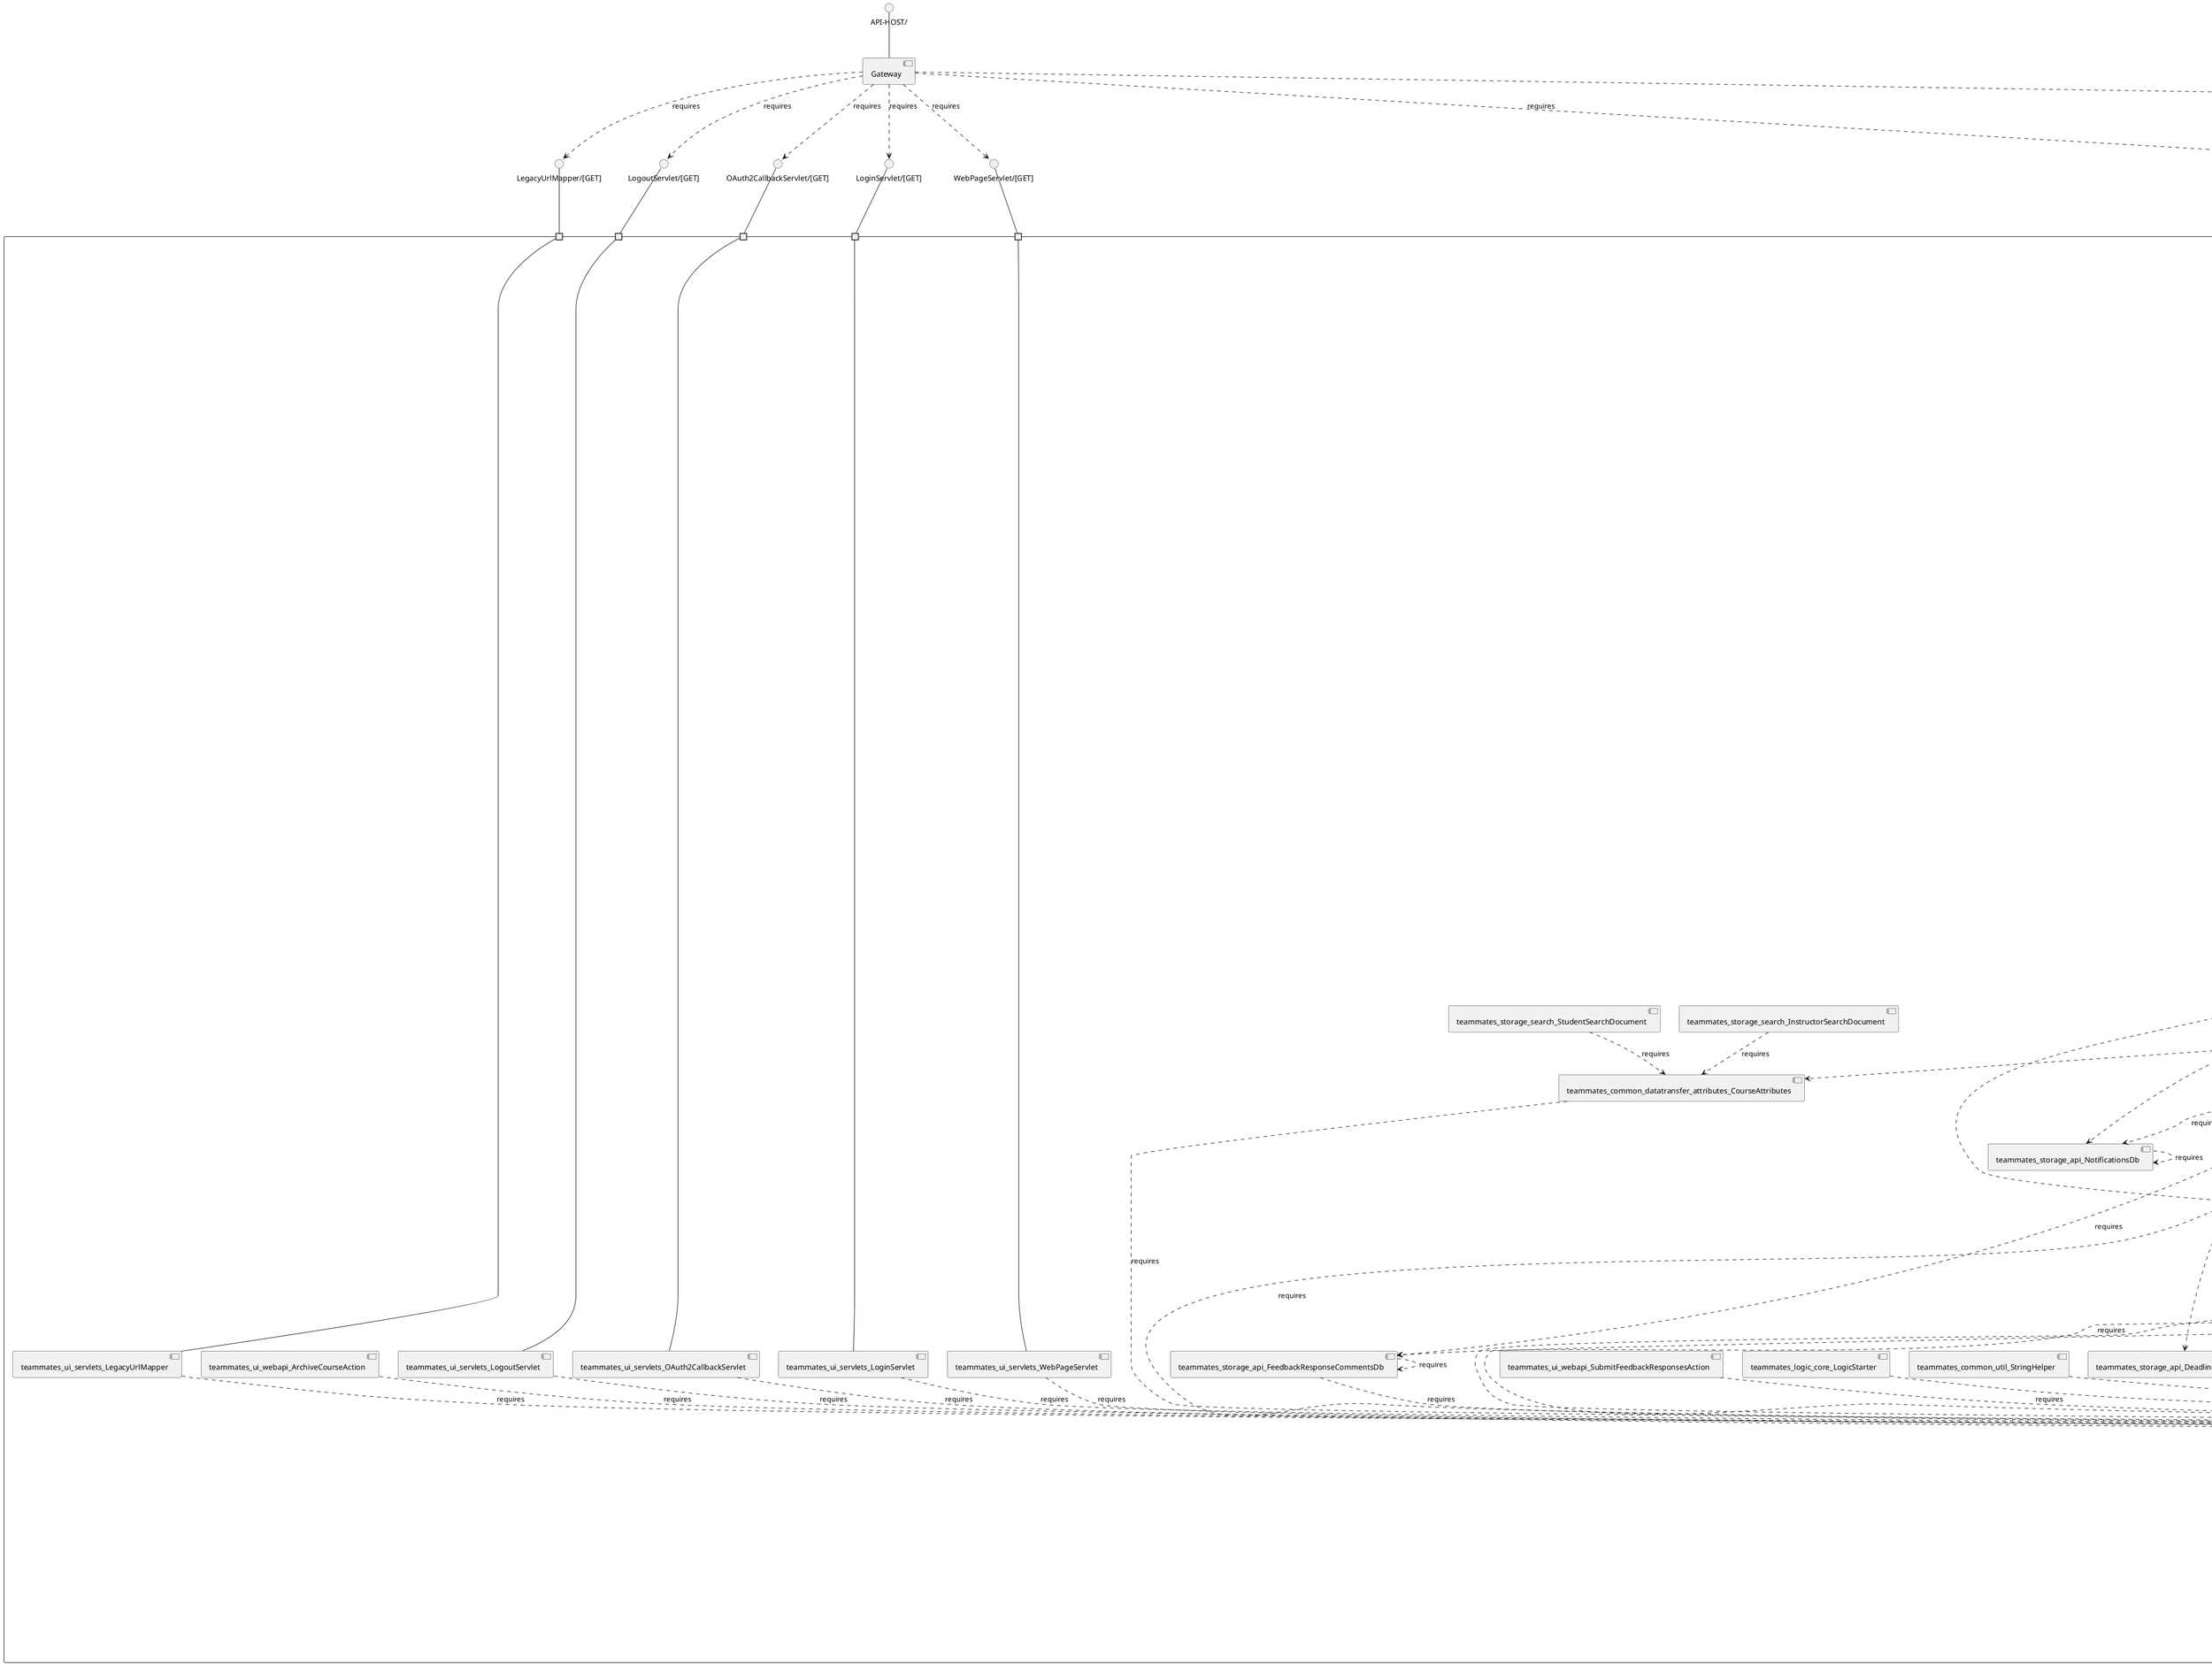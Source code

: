 @startuml
skinparam fixCircleLabelOverlapping true
skinparam componentStyle uml2
component "teammates\n\n\n\n\n\n" {
[teammates_ui_output_CourseData]
[teammates_ui_webapi_SendErrorReportAction]
[teammates_ui_webapi_FeedbackSessionRemindParticularUsersEmailWorkerAction]
[teammates_storage_sqlentity_questions_FeedbackNumericalScaleQuestion]
[teammates_storage_sqlapi_UsersDb]
[teammates_logic_core_FeedbackQuestionsLogic]
[teammates_ui_webapi_FeedbackSessionOpeningRemindersAction]
[teammates_ui_output_FeedbackResponseData]
[teammates_ui_webapi_CalculateUsageStatisticsAction]
[teammates_storage_sqlentity_responses_FeedbackRubricResponse]
[teammates_common_datatransfer_TeamEvalResult]
[teammates_ui_webapi_CreateFeedbackSessionAction]
[teammates_storage_api_AccountsDb]
[teammates_storage_sqlentity_Team]
[teammates_ui_webapi_FeedbackSessionRemindEmailWorkerAction]
[teammates_sqllogic_core_DataBundleLogic]
[teammates_ui_output_FeedbackSessionLogData]
[teammates_ui_servlets_OriginCheckFilter]
[teammates_client_scripts_DataMigrationForTeamNameInResponseGiver]
[teammates_ui_webapi_UpdateFeedbackSessionAction]
[teammates_ui_servlets_WebPageServlet]
[teammates_common_datatransfer_attributes_FeedbackQuestionAttributes]
[teammates_sqllogic_api_SqlEmailGenerator]
[teammates_it_storage_sqlapi_UsageStatisticsDbIT]
[teammates_common_datatransfer_InstructorPermissionSet]
[teammates_common_datatransfer_questions_FeedbackRankRecipientsResponseDetails]
[teammates_it_storage_sqlsearch_StudentSearchIT]
[teammates_it_storage_sqlapi_AccountsDbIT]
[teammates_storage_sqlapi_UsageStatisticsDb]
[teammates_it_storage_sqlapi_FeedbackSessionsDbIT]
[teammates_storage_sqlentity_FeedbackSession]
[teammates_storage_sqlapi_AccountsDb]
[teammates_ui_servlets_WebApiServlet]
[teammates_ui_output_FeedbackResponseCommentData]
[teammates_common_datatransfer_questions_FeedbackConstantSumResponseDetails]
[teammates_it_storage_sqlapi_FeedbackSessionLogsDbIT]
[teammates_logic_core_FeedbackResponsesLogic]
[teammates_it_storage_sqlapi_FeedbackQuestionsDbIT]
[teammates_storage_sqlsearch_InstructorSearchManager]
[teammates_storage_sqlentity_Instructor]
[teammates_common_datatransfer_attributes_FeedbackResponseAttributes]
[teammates_ui_output_InstructorPrivilegeData]
[teammates_common_datatransfer_questions_FeedbackRubricQuestionDetails]
[teammates_common_datatransfer_questions_FeedbackTextResponseDetails]
[teammates_sqllogic_core_AccountsLogic]
[teammates_logic_core_AccountsLogic]
[teammates_ui_output_FeedbackQuestionData]
[teammates_ui_request_InstructorPrivilegeUpdateRequest]
[teammates_it_sqllogic_core_DeadlineExtensionsLogicIT]
[teammates_storage_sqlentity_FeedbackSessionLog]
[teammates_storage_api_FeedbackResponseCommentsDb]
[teammates_storage_sqlapi_FeedbackSessionsDb]
[teammates_it_sqllogic_core_UsersLogicIT]
[teammates_ui_webapi_JoinCourseAction]
[teammates_common_datatransfer_SqlDataBundle]
[teammates_ui_webapi_FeedbackSessionClosingRemindersAction]
[teammates_common_util_Config]
[teammates_storage_sqlsearch_SearchManagerFactory]
[teammates_storage_search_SearchManagerFactory]
[teammates_common_datatransfer_questions_FeedbackNumericalScaleResponseDetails]
[teammates_storage_api_UsageStatisticsDb]
[teammates_logic_api_EmailGenerator]
[teammates_client_scripts_testdataconversion_ConvertDatastoreJsonToSqlJson]
[teammates_storage_api_InstructorsDb]
[teammates_logic_api_Logic]
[teammates_storage_sqlsearch_StudentSearchManager]
[teammates_logic_api_AuthProxy]
[teammates_storage_sqlentity_responses_FeedbackRankOptionsResponse]
[teammates_main_Application]
[teammates_ui_webapi_FeedbackSessionOpeningSoonRemindersAction]
[teammates_common_datatransfer_questions_FeedbackRankOptionsResponseDetails]
[teammates_storage_sqlentity_Student]
[teammates_storage_sqlapi_FeedbackResponseCommentsDb]
[teammates_storage_search_StudentSearchDocument]
[teammates_ui_webapi_FeedbackSessionUnpublishedEmailWorkerAction]
[teammates_storage_api_FeedbackResponsesDb]
[teammates_logic_core_NotificationsLogic]
[teammates_storage_sqlentity_FeedbackResponseComment]
[teammates_logic_core_StudentsLogic]
[teammates_it_sqllogic_core_DataBundleLogicIT]
[teammates_sqllogic_core_FeedbackQuestionsLogic]
[teammates_ui_webapi_UpdateInstructorPrivilegeAction]
[teammates_ui_webapi_FeedbackSessionResendPublishedEmailWorkerAction]
[teammates_common_datatransfer_questions_FeedbackRubricResponseDetails]
[teammates_common_datatransfer_questions_FeedbackNumericalScaleQuestionDetails]
[teammates_storage_sqlentity_DeadlineExtension]
[teammates_ui_servlets_RequestTraceFilter]
[teammates_client_scripts_testdataconversion_UuidGenerator]
[teammates_logic_external_GoogleRecaptchaService]
[teammates_logic_external_MailjetService]
[teammates_common_datatransfer_questions_FeedbackTextQuestionDetails]
[teammates_storage_sqlentity_ReadNotification]
[teammates_storage_sqlapi_FeedbackResponsesDb]
[teammates_logic_external_MailgunService]
[teammates_storage_sqlsearch_AccountRequestSearchManager]
[teammates_ui_webapi_CreateNotificationAction]
[teammates_ui_webapi_UnpublishFeedbackSessionAction]
[teammates_storage_api_CoursesDb]
[teammates_sqllogic_core_AccountRequestsLogic]
[teammates_ui_webapi_DatastoreBackupAction]
[teammates_ui_webapi_CreateAccountAction]
[teammates_storage_sqlentity_responses_FeedbackContributionResponse]
[teammates_storage_search_StudentSearchManager]
[teammates_logic_core_FeedbackResponseCommentsLogic]
[teammates_storage_sqlentity_questions_FeedbackContributionQuestion]
[teammates_common_datatransfer_questions_FeedbackContributionResponseDetails]
[teammates_it_sqllogic_core_FeedbackSessionLogsLogicIT]
[teammates_common_datatransfer_attributes_CourseAttributes]
[teammates_ui_output_FeedbackSessionData]
[teammates_it_sqllogic_core_NotificationsLogicIT]
[teammates_it_test_BaseTestCaseWithSqlDatabaseAccess]
[teammates_it_ui_webapi_StudentSearchIndexingWorkerActionIT]
[teammates_storage_sqlentity_Section]
[teammates_sqllogic_core_FeedbackSessionsLogic]
[teammates_logic_core_AccountRequestsLogic]
[teammates_ui_servlets_LegacyUrlMapper]
[teammates_storage_sqlentity_responses_FeedbackTextResponse]
[teammates_it_sqllogic_core_FeedbackQuestionsLogicIT]
[teammates_storage_sqlapi_NotificationsDb]
[teammates_storage_search_InstructorSearchDocument]
[teammates_storage_api_AccountRequestsDb]
[teammates_storage_sqlentity_responses_FeedbackConstantSumResponse]
[teammates_storage_sqlentity_responses_FeedbackNumericalScaleResponse]
[teammates_logic_core_DeadlineExtensionsLogic]
[teammates_storage_search_InstructorSearchManager]
[teammates_sqllogic_core_CoursesLogic]
[teammates_storage_sqlapi_DeadlineExtensionsDb]
[teammates_it_sqllogic_api_EmailGeneratorTestIT]
[teammates_client_scripts_DataMigrationForFeedbackSessionMismatchedTimezone]
[teammates_it_ui_webapi_SearchInstructorsActionIT]
[teammates_common_datatransfer_questions_FeedbackContributionQuestionDetails]
[teammates_logic_core_UsageStatisticsLogic]
[teammates_it_storage_sqlapi_FeedbackResponseCommentsDbIT]
[teammates_storage_sqlsearch_InstructorSearchDocument]
[teammates_storage_sqlapi_FeedbackQuestionsDb]
[teammates_storage_api_FeedbackSessionsDb]
[teammates_storage_sqlapi_AccountRequestsDb]
[teammates_storage_sqlentity_responses_FeedbackMcqResponse]
[teammates_sqllogic_core_LogicStarter]
[teammates_logic_api_EmailSender]
[teammates_ui_webapi_FeedbackSessionPublishedEmailWorkerAction]
[teammates_common_datatransfer_questions_FeedbackMsqResponseDetails]
[teammates_sqllogic_core_UsageStatisticsLogic]
[teammates_storage_sqlentity_questions_FeedbackConstantSumQuestion]
[teammates_storage_sqlapi_CoursesDb]
[teammates_common_datatransfer_questions_FeedbackConstantSumQuestionDetails]
[teammates_common_datatransfer_questions_FeedbackMcqResponseDetails]
[teammates_ui_servlets_LoginServlet]
[teammates_logic_external_SendgridService]
[teammates_storage_sqlentity_questions_FeedbackTextQuestion]
[teammates_common_datatransfer_DataBundle]
[teammates_storage_api_FeedbackQuestionsDb]
[teammates_it_sqllogic_core_AccountsLogicIT]
[teammates_client_scripts_PopulateCourseSearchDocuments]
[teammates_it_storage_sqlsearch_AccountRequestSearchIT]
[teammates_it_storage_sqlapi_NotificationDbIT]
[teammates_it_ui_webapi_SearchStudentsActionIT]
[teammates_storage_sqlapi_EntitiesDb]
[teammates_ui_webapi_FeedbackSessionClosedRemindersAction]
[teammates_logic_external_EmptyAuthService]
[teammates_storage_sqlentity_Account]
[teammates_storage_sqlsearch_StudentSearchDocument]
[teammates_common_util_Logger]
[teammates_it_storage_sqlapi_FeedbackResponsesDbIT]
[teammates_it_storage_sqlsearch_InstructorSearchIT]
[teammates_sqllogic_core_UsersLogic]
[teammates_it_sqllogic_core_AccountRequestsLogicIT]
[teammates_storage_sqlentity_questions_FeedbackMcqQuestion]
[teammates_storage_sqlentity_Notification]
[teammates_it_sqllogic_core_FeedbackResponsesLogicIT]
[teammates_logic_external_EmptyEmailService]
[teammates_ui_webapi_PublishFeedbackSessionAction]
[teammates_storage_sqlentity_Course]
[teammates_storage_search_AccountRequestSearchManager]
[teammates_sqllogic_core_FeedbackSessionLogsLogic]
[teammates_client_scripts_testdataconversion_DataStoreToSqlConverter]
[teammates_logic_core_FeedbackSessionsLogic]
[teammates_logic_core_InstructorsLogic]
[teammates_storage_sqlentity_questions_FeedbackMsqQuestion]
[teammates_logic_api_TaskQueuer]
[teammates_ui_webapi_CreateFeedbackSessionLogAction]
[teammates_sqllogic_core_FeedbackResponsesLogic]
[teammates_logic_external_GoogleCloudTasksService]
[teammates_it_sqllogic_core_FeedbackSessionsLogicIT]
[teammates_logic_core_DataBundleLogic]
[teammates_storage_api_DeadlineExtensionsDb]
[teammates_logic_external_EmptyRecaptchaService]
[teammates_ui_webapi_ArchiveCourseAction]
[teammates_it_storage_sqlapi_UsersDbIT]
[teammates_common_util_StringHelper]
[teammates_storage_api_StudentsDb]
[teammates_storage_sqlentity_responses_FeedbackRankRecipientsResponse]
[teammates_storage_sqlentity_questions_FeedbackRubricQuestion]
[teammates_common_datatransfer_attributes_InstructorAttributes]
[teammates_logic_api_RecaptchaVerifier]
[teammates_ui_webapi_SubmitFeedbackResponsesAction]
[teammates_logic_external_LocalTaskQueueService]
[teammates_it_ui_webapi_UpdateFeedbackSessionLogsActionIT]
[teammates_it_storage_sqlapi_CoursesDbIT]
[teammates_sqllogic_core_DeadlineExtensionsLogic]
[teammates_sqllogic_api_Logic]
[teammates_storage_sqlapi_FeedbackSessionLogsDb]
[teammates_ui_servlets_LogoutServlet]
[teammates_common_datatransfer_InstructorPrivileges]
[teammates_logic_external_FirebaseAuthService]
[teammates_ui_webapi_ResetAccountRequestAction]
[teammates_storage_api_NotificationsDb]
[teammates_ui_servlets_OAuth2CallbackServlet]
[teammates_logic_api_UserProvision]
[teammates_storage_sqlentity_responses_FeedbackMsqResponse]
[teammates_common_datatransfer_questions_FeedbackMcqQuestionDetails]
[teammates_client_scripts_GenerateUsageStatisticsObjects]
[teammates_sqllogic_core_NotificationsLogic]
[teammates_sqllogic_core_FeedbackResponseCommentsLogic]
[teammates_logic_core_CoursesLogic]
[teammates_logic_core_LogicStarter]
[teammates_common_datatransfer_questions_FeedbackMsqQuestionDetails]
[teammates_it_storage_sqlapi_AccountRequestsDbIT]
portin " " as teammates_requires_LegacyUrlMapper_GET_
portin " " as teammates_requires_LogoutServlet_GET_
portin " " as teammates_requires_OAuth2CallbackServlet_GET_
portin " " as teammates_requires_LoginServlet_GET_
portin " " as teammates_requires_WebPageServlet_GET_
portin " " as teammates_requires_WebApiServlet_DELETE_GET_POST_PUT_
[teammates_logic_core_FeedbackResponsesLogic]..>[teammates_logic_core_FeedbackResponsesLogic] : requires
[teammates_sqllogic_core_AccountRequestsLogic]..>[teammates_sqllogic_core_AccountRequestsLogic] : requires
[teammates_it_sqllogic_core_UsersLogicIT]..>[teammates_storage_sqlentity_Account] : requires
[teammates_storage_sqlentity_responses_FeedbackRubricResponse]..>[teammates_common_datatransfer_questions_FeedbackRubricResponseDetails] : requires
[teammates_logic_core_UsageStatisticsLogic]..>[teammates_logic_core_UsageStatisticsLogic] : requires
[teammates_it_sqllogic_core_DeadlineExtensionsLogicIT]..>[teammates_common_datatransfer_SqlDataBundle] : requires
[teammates_logic_core_NotificationsLogic]..>[teammates_logic_core_NotificationsLogic] : requires
[teammates_logic_core_FeedbackQuestionsLogic]..>[teammates_logic_core_InstructorsLogic] : requires
[teammates_it_storage_sqlapi_UsersDbIT]..>[teammates_storage_sqlentity_Student] : requires
[teammates_storage_api_FeedbackResponseCommentsDb]..>[teammates_storage_api_FeedbackResponseCommentsDb] : requires
[teammates_storage_search_InstructorSearchManager]..>[teammates_storage_api_InstructorsDb] : requires
[teammates_logic_core_StudentsLogic]..>[teammates_logic_core_FeedbackResponsesLogic] : requires
[teammates_sqllogic_api_SqlEmailGenerator]..>[teammates_sqllogic_core_UsersLogic] : requires
[teammates_logic_api_RecaptchaVerifier]..>[teammates_logic_api_RecaptchaVerifier] : requires
[teammates_common_datatransfer_attributes_InstructorAttributes]..>[teammates_common_datatransfer_InstructorPrivileges] : requires
[teammates_logic_api_Logic]..>[teammates_logic_core_FeedbackQuestionsLogic] : requires
[teammates_ui_webapi_FeedbackSessionPublishedEmailWorkerAction]..>[teammates_common_util_Logger] : requires
[teammates_ui_output_FeedbackQuestionData]..>[teammates_common_datatransfer_questions_FeedbackMcqQuestionDetails] : requires
[teammates_logic_core_FeedbackQuestionsLogic]..>[teammates_storage_api_FeedbackQuestionsDb] : requires
[teammates_logic_core_FeedbackQuestionsLogic]..>[teammates_logic_core_CoursesLogic] : requires
[teammates_sqllogic_core_LogicStarter]..>[teammates_common_util_Logger] : requires
[teammates_it_storage_sqlapi_FeedbackSessionLogsDbIT]..>[teammates_common_datatransfer_SqlDataBundle] : requires
[teammates_ui_output_FeedbackQuestionData]..>[teammates_common_datatransfer_questions_FeedbackTextQuestionDetails] : requires
[teammates_logic_api_EmailGenerator]..>[teammates_logic_core_InstructorsLogic] : requires
[teammates_logic_api_AuthProxy]..>[teammates_logic_external_EmptyAuthService] : requires
[teammates_storage_api_InstructorsDb]..>[teammates_storage_api_InstructorsDb] : requires
[teammates_sqllogic_core_FeedbackQuestionsLogic]..>[teammates_sqllogic_core_CoursesLogic] : requires
[teammates_logic_core_CoursesLogic]..>[teammates_logic_core_FeedbackResponseCommentsLogic] : requires
[teammates_it_storage_sqlapi_FeedbackSessionsDbIT]..>[teammates_storage_sqlapi_FeedbackSessionsDb] : requires
[teammates_it_sqllogic_core_DeadlineExtensionsLogicIT]..>[teammates_sqllogic_core_DeadlineExtensionsLogic] : requires
[teammates_logic_core_DataBundleLogic]..>[teammates_storage_api_DeadlineExtensionsDb] : requires
[teammates_storage_sqlentity_ReadNotification]..>[teammates_storage_sqlentity_Account] : requires
[teammates_sqllogic_core_AccountsLogic]..>[teammates_sqllogic_core_UsersLogic] : requires
[teammates_it_sqllogic_core_NotificationsLogicIT]..>[teammates_sqllogic_core_NotificationsLogic] : requires
[teammates_sqllogic_api_Logic]..>[teammates_sqllogic_core_DataBundleLogic] : requires
[teammates_ui_output_FeedbackResponseData]..>[teammates_common_datatransfer_questions_FeedbackRubricResponseDetails] : requires
[teammates_it_storage_sqlapi_UsersDbIT]..>[teammates_storage_sqlapi_UsersDb] : requires
[teammates_storage_sqlsearch_SearchManagerFactory]..>[teammates_storage_sqlsearch_AccountRequestSearchManager] : requires
[teammates_storage_sqlentity_FeedbackResponseComment]..>[teammates_storage_sqlentity_responses_FeedbackRubricResponse] : requires
[teammates_logic_core_FeedbackResponseCommentsLogic]..>[teammates_storage_api_FeedbackResponseCommentsDb] : requires
[teammates_logic_api_TaskQueuer]..>[teammates_common_util_Logger] : requires
[teammates_ui_webapi_FeedbackSessionUnpublishedEmailWorkerAction]..>[teammates_common_util_Logger] : requires
[teammates_it_storage_sqlapi_FeedbackSessionsDbIT]..>[teammates_storage_sqlapi_CoursesDb] : requires
[teammates_logic_core_InstructorsLogic]..>[teammates_logic_core_FeedbackQuestionsLogic] : requires
[teammates_logic_core_DataBundleLogic]..>[teammates_storage_api_FeedbackQuestionsDb] : requires
[teammates_storage_search_SearchManagerFactory]..>[teammates_storage_search_StudentSearchManager] : requires
[teammates_logic_core_FeedbackResponsesLogic]..>[teammates_logic_core_InstructorsLogic] : requires
[teammates_logic_core_FeedbackSessionsLogic]..>[teammates_common_util_Logger] : requires
[teammates_storage_sqlapi_FeedbackResponseCommentsDb]..>[teammates_storage_sqlapi_FeedbackResponseCommentsDb] : requires
[teammates_logic_core_FeedbackQuestionsLogic]..>[teammates_logic_core_FeedbackQuestionsLogic] : requires
[teammates_logic_api_AuthProxy]..>[teammates_logic_external_FirebaseAuthService] : requires
[teammates_sqllogic_core_DeadlineExtensionsLogic]..>[teammates_sqllogic_core_DeadlineExtensionsLogic] : requires
[teammates_storage_sqlentity_Section]..>[teammates_storage_sqlentity_Course] : requires
[teammates_storage_search_SearchManagerFactory]..>[teammates_storage_search_AccountRequestSearchManager] : requires
[teammates_sqllogic_core_UsersLogic]..>[teammates_sqllogic_core_FeedbackResponseCommentsLogic] : requires
[teammates_common_datatransfer_questions_FeedbackContributionQuestionDetails]..>[teammates_common_util_Logger] : requires
[teammates_ui_output_FeedbackResponseData]..>[teammates_ui_output_FeedbackResponseCommentData] : requires
[teammates_logic_core_StudentsLogic]..>[teammates_logic_core_StudentsLogic] : requires
[teammates_logic_core_UsageStatisticsLogic]..>[teammates_logic_core_AccountRequestsLogic] : requires
[teammates_sqllogic_core_DataBundleLogic]..>[teammates_sqllogic_core_UsersLogic] : requires
[teammates_logic_core_UsageStatisticsLogic]..>[teammates_logic_core_StudentsLogic] : requires
[teammates_storage_sqlentity_responses_FeedbackNumericalScaleResponse]..>[teammates_common_datatransfer_questions_FeedbackNumericalScaleResponseDetails] : requires
[teammates_main_Application]..>[teammates_common_util_Logger] : requires
[teammates_logic_core_InstructorsLogic]..>[teammates_storage_api_InstructorsDb] : requires
[teammates_logic_api_Logic]..>[teammates_logic_core_FeedbackResponsesLogic] : requires
[teammates_logic_core_InstructorsLogic]..>[teammates_logic_core_FeedbackResponsesLogic] : requires
[teammates_logic_api_Logic]..>[teammates_logic_core_AccountsLogic] : requires
[teammates_logic_api_Logic]..>[teammates_logic_core_UsageStatisticsLogic] : requires
[teammates_logic_core_AccountRequestsLogic]..>[teammates_logic_core_AccountRequestsLogic] : requires
[teammates_sqllogic_core_FeedbackResponsesLogic]..>[teammates_sqllogic_core_UsersLogic] : requires
[teammates_logic_api_TaskQueuer]..>[teammates_logic_external_GoogleCloudTasksService] : requires
[teammates_sqllogic_core_DataBundleLogic]..>[teammates_sqllogic_core_FeedbackSessionsLogic] : requires
[teammates_logic_core_FeedbackQuestionsLogic]..>[teammates_logic_core_FeedbackResponsesLogic] : requires
[teammates_logic_core_FeedbackResponsesLogic]..>[teammates_logic_core_FeedbackQuestionsLogic] : requires
[teammates_ui_output_FeedbackResponseData]..>[teammates_common_datatransfer_questions_FeedbackRankOptionsResponseDetails] : requires
[teammates_ui_servlets_WebApiServlet]..>[teammates_common_util_Logger] : requires
[teammates_common_util_Config]..>[teammates_common_util_Logger] : requires
[teammates_logic_core_FeedbackSessionsLogic]..>[teammates_logic_core_InstructorsLogic] : requires
[teammates_it_storage_sqlapi_FeedbackResponseCommentsDbIT]..>[teammates_storage_sqlapi_FeedbackResponseCommentsDb] : requires
[teammates_logic_api_UserProvision]..>[teammates_logic_core_StudentsLogic] : requires
[teammates_logic_core_FeedbackResponseCommentsLogic]..>[teammates_logic_core_InstructorsLogic] : requires
[teammates_storage_sqlentity_FeedbackResponseComment]..>[teammates_storage_sqlentity_responses_FeedbackMcqResponse] : requires
[teammates_ui_webapi_ResetAccountRequestAction]..>[teammates_common_util_Logger] : requires
[teammates_it_storage_sqlsearch_AccountRequestSearchIT]..>[teammates_storage_sqlapi_AccountRequestsDb] : requires
[teammates_ui_output_InstructorPrivilegeData]..>[teammates_common_datatransfer_InstructorPrivileges] : requires
[teammates_storage_sqlentity_ReadNotification]..>[teammates_storage_sqlentity_Notification] : requires
[teammates_client_scripts_DataMigrationForTeamNameInResponseGiver]..>[teammates_logic_core_FeedbackResponsesLogic] : requires
[teammates_logic_api_Logic]..>[teammates_logic_core_InstructorsLogic] : requires
[teammates_ui_webapi_CreateFeedbackSessionLogAction]..>[teammates_common_util_Logger] : requires
[teammates_logic_core_DataBundleLogic]..>[teammates_storage_api_AccountsDb] : requires
[teammates_client_scripts_GenerateUsageStatisticsObjects]..>[teammates_logic_api_Logic] : requires
[teammates_it_sqllogic_core_FeedbackQuestionsLogicIT]..>[teammates_sqllogic_core_FeedbackQuestionsLogic] : requires
[teammates_logic_core_CoursesLogic]..>[teammates_logic_core_StudentsLogic] : requires
[teammates_logic_core_UsageStatisticsLogic]..>[teammates_logic_core_FeedbackResponsesLogic] : requires
[teammates_sqllogic_api_Logic]..>[teammates_sqllogic_core_UsersLogic] : requires
[teammates_storage_search_StudentSearchManager]..>[teammates_storage_api_StudentsDb] : requires
[teammates_logic_core_DataBundleLogic]..>[teammates_storage_api_CoursesDb] : requires
[teammates_storage_sqlsearch_AccountRequestSearchManager]..>[teammates_storage_sqlapi_AccountRequestsDb] : requires
[teammates_sqllogic_core_FeedbackResponsesLogic]..>[teammates_sqllogic_core_FeedbackResponseCommentsLogic] : requires
[teammates_logic_api_UserProvision]..>[teammates_logic_api_UserProvision] : requires
[teammates_storage_sqlapi_UsageStatisticsDb]..>[teammates_storage_sqlapi_UsageStatisticsDb] : requires
[teammates_sqllogic_core_FeedbackSessionLogsLogic]..>[teammates_common_util_Logger] : requires
[teammates_sqllogic_api_SqlEmailGenerator]..>[teammates_sqllogic_core_FeedbackSessionsLogic] : requires
[teammates_storage_sqlentity_questions_FeedbackContributionQuestion]..>[teammates_common_datatransfer_questions_FeedbackContributionQuestionDetails] : requires
[teammates_logic_api_Logic]..>[teammates_logic_core_AccountRequestsLogic] : requires
[teammates_logic_core_FeedbackSessionsLogic]..>[teammates_logic_core_FeedbackQuestionsLogic] : requires
[teammates_sqllogic_core_FeedbackSessionsLogic]..>[teammates_sqllogic_core_FeedbackQuestionsLogic] : requires
[teammates_client_scripts_DataMigrationForFeedbackSessionMismatchedTimezone]..>[teammates_common_datatransfer_attributes_CourseAttributes] : requires
[teammates_logic_core_UsageStatisticsLogic]..>[teammates_storage_api_UsageStatisticsDb] : requires
[teammates_logic_core_FeedbackResponseCommentsLogic]..>[teammates_logic_core_FeedbackResponsesLogic] : requires
[teammates_storage_sqlapi_CoursesDb]..>[teammates_storage_sqlapi_CoursesDb] : requires
[teammates_common_datatransfer_attributes_FeedbackResponseAttributes]..>[teammates_common_datatransfer_questions_FeedbackContributionResponseDetails] : requires
[teammates_it_storage_sqlapi_UsersDbIT]..>[teammates_storage_sqlentity_Instructor] : requires
[teammates_logic_core_CoursesLogic]..>[teammates_logic_core_FeedbackSessionsLogic] : requires
[teammates_logic_external_LocalTaskQueueService]..>[teammates_common_util_Logger] : requires
[teammates_logic_core_LogicStarter]..>[teammates_common_util_Logger] : requires
[teammates_logic_external_FirebaseAuthService]..>[teammates_common_util_Logger] : requires
[teammates_ui_webapi_CalculateUsageStatisticsAction]..>[teammates_common_util_Logger] : requires
[teammates_it_storage_sqlapi_CoursesDbIT]..>[teammates_storage_sqlapi_CoursesDb] : requires
[teammates_logic_core_StudentsLogic]..>[teammates_storage_api_StudentsDb] : requires
[teammates_logic_core_CoursesLogic]..>[teammates_logic_core_AccountsLogic] : requires
[teammates_sqllogic_core_UsageStatisticsLogic]..>[teammates_sqllogic_core_UsageStatisticsLogic] : requires
[teammates_storage_sqlentity_questions_FeedbackNumericalScaleQuestion]..>[teammates_common_datatransfer_questions_FeedbackNumericalScaleQuestionDetails] : requires
[teammates_sqllogic_api_Logic]..>[teammates_sqllogic_core_FeedbackSessionLogsLogic] : requires
[teammates_it_storage_sqlsearch_AccountRequestSearchIT]..>[teammates_common_datatransfer_SqlDataBundle] : requires
[teammates_it_ui_webapi_SearchStudentsActionIT]..>[teammates_storage_sqlentity_Instructor] : requires
[teammates_it_storage_sqlapi_AccountsDbIT]..>[teammates_storage_sqlapi_AccountsDb] : requires
[teammates_it_storage_sqlsearch_InstructorSearchIT]..>[teammates_common_datatransfer_SqlDataBundle] : requires
[teammates_ui_output_FeedbackSessionLogData]..>[teammates_ui_output_FeedbackSessionData] : requires
[teammates_storage_sqlentity_responses_FeedbackContributionResponse]..>[teammates_common_datatransfer_questions_FeedbackContributionResponseDetails] : requires
[teammates_sqllogic_core_DataBundleLogic]..>[teammates_sqllogic_core_FeedbackQuestionsLogic] : requires
[teammates_storage_sqlentity_responses_FeedbackRankOptionsResponse]..>[teammates_common_datatransfer_questions_FeedbackRankOptionsResponseDetails] : requires
[teammates_storage_api_StudentsDb]..>[teammates_common_util_Logger] : requires
[teammates_logic_core_DataBundleLogic]..>[teammates_storage_api_FeedbackResponsesDb] : requires
[teammates_ui_output_CourseData]..>[teammates_common_datatransfer_InstructorPermissionSet] : requires
[teammates_storage_sqlentity_FeedbackSessionLog]..>[teammates_storage_sqlentity_Student] : requires
[teammates_sqllogic_core_AccountsLogic]..>[teammates_sqllogic_core_NotificationsLogic] : requires
[teammates_sqllogic_core_DataBundleLogic]..>[teammates_sqllogic_core_AccountRequestsLogic] : requires
[teammates_logic_core_AccountsLogic]..>[teammates_storage_api_AccountsDb] : requires
[teammates_ui_servlets_LogoutServlet]..>[teammates_common_util_Logger] : requires
[teammates_it_sqllogic_core_FeedbackResponsesLogicIT]..>[teammates_common_datatransfer_SqlDataBundle] : requires
[teammates_client_scripts_PopulateCourseSearchDocuments]..>[teammates_logic_api_Logic] : requires
[teammates_sqllogic_core_DeadlineExtensionsLogic]..>[teammates_sqllogic_core_FeedbackSessionsLogic] : requires
[teammates_storage_sqlsearch_InstructorSearchDocument]..>[teammates_storage_sqlentity_Course] : requires
[teammates_it_sqllogic_core_FeedbackQuestionsLogicIT]..>[teammates_common_datatransfer_SqlDataBundle] : requires
[teammates_storage_api_CoursesDb]..>[teammates_storage_api_CoursesDb] : requires
[teammates_logic_external_MailgunService]..>[teammates_common_util_Logger] : requires
[teammates_it_sqllogic_core_FeedbackResponsesLogicIT]..>[teammates_sqllogic_core_FeedbackResponsesLogic] : requires
[teammates_logic_api_EmailSender]..>[teammates_logic_external_MailgunService] : requires
[teammates_sqllogic_core_CoursesLogic]..>[teammates_sqllogic_core_UsersLogic] : requires
[teammates_common_datatransfer_TeamEvalResult]..>[teammates_common_util_Logger] : requires
[teammates_logic_core_FeedbackSessionsLogic]..>[teammates_storage_api_FeedbackSessionsDb] : requires
[teammates_storage_sqlapi_AccountRequestsDb]..>[teammates_storage_sqlapi_AccountRequestsDb] : requires
[teammates_sqllogic_core_FeedbackResponseCommentsLogic]..>[teammates_storage_sqlapi_FeedbackResponseCommentsDb] : requires
[teammates_sqllogic_core_FeedbackSessionsLogic]..>[teammates_storage_sqlapi_FeedbackSessionsDb] : requires
[teammates_storage_sqlentity_responses_FeedbackConstantSumResponse]..>[teammates_common_datatransfer_questions_FeedbackConstantSumResponseDetails] : requires
[teammates_ui_output_FeedbackQuestionData]..>[teammates_common_datatransfer_questions_FeedbackContributionQuestionDetails] : requires
[teammates_sqllogic_api_Logic]..>[teammates_sqllogic_core_AccountRequestsLogic] : requires
[teammates_logic_core_UsageStatisticsLogic]..>[teammates_logic_core_InstructorsLogic] : requires
[teammates_storage_sqlentity_questions_FeedbackMcqQuestion]..>[teammates_common_datatransfer_questions_FeedbackMcqQuestionDetails] : requires
[teammates_sqllogic_core_UsersLogic]..>[teammates_sqllogic_core_DeadlineExtensionsLogic] : requires
[teammates_sqllogic_core_DataBundleLogic]..>[teammates_sqllogic_core_DataBundleLogic] : requires
[teammates_ui_webapi_JoinCourseAction]..>[teammates_common_util_Logger] : requires
[teammates_it_ui_webapi_UpdateFeedbackSessionLogsActionIT]..>[teammates_storage_sqlentity_Course] : requires
[teammates_sqllogic_api_Logic]..>[teammates_sqllogic_core_FeedbackSessionsLogic] : requires
[teammates_sqllogic_api_Logic]..>[teammates_sqllogic_core_CoursesLogic] : requires
[teammates_logic_api_Logic]..>[teammates_logic_api_Logic] : requires
[teammates_storage_search_SearchManagerFactory]..>[teammates_storage_search_InstructorSearchManager] : requires
[teammates_logic_api_EmailSender]..>[teammates_logic_external_EmptyEmailService] : requires
[teammates_logic_core_InstructorsLogic]..>[teammates_common_util_Logger] : requires
[teammates_it_storage_sqlapi_FeedbackResponseCommentsDbIT]..>[teammates_common_datatransfer_SqlDataBundle] : requires
[teammates_logic_api_EmailSender]..>[teammates_logic_api_EmailSender] : requires
[teammates_common_datatransfer_attributes_FeedbackQuestionAttributes]..>[teammates_common_datatransfer_questions_FeedbackRubricQuestionDetails] : requires
[teammates_logic_core_FeedbackResponseCommentsLogic]..>[teammates_logic_core_FeedbackResponseCommentsLogic] : requires
[teammates_ui_request_InstructorPrivilegeUpdateRequest]..>[teammates_common_datatransfer_InstructorPrivileges] : requires
[teammates_it_storage_sqlsearch_InstructorSearchIT]..>[teammates_storage_sqlapi_UsersDb] : requires
[teammates_storage_api_UsageStatisticsDb]..>[teammates_storage_api_UsageStatisticsDb] : requires
[teammates_ui_output_FeedbackQuestionData]..>[teammates_common_datatransfer_questions_FeedbackRubricQuestionDetails] : requires
[teammates_it_sqllogic_core_AccountsLogicIT]..>[teammates_common_datatransfer_SqlDataBundle] : requires
[teammates_sqllogic_core_DataBundleLogic]..>[teammates_sqllogic_core_DeadlineExtensionsLogic] : requires
[teammates_storage_sqlentity_DeadlineExtension]..>[teammates_storage_sqlentity_Instructor] : requires
[teammates_common_datatransfer_attributes_FeedbackResponseAttributes]..>[teammates_common_datatransfer_questions_FeedbackRubricResponseDetails] : requires
[teammates_logic_core_FeedbackSessionsLogic]..>[teammates_logic_core_CoursesLogic] : requires
[teammates_ui_webapi_FeedbackSessionResendPublishedEmailWorkerAction]..>[teammates_common_util_Logger] : requires
[teammates_logic_core_FeedbackSessionsLogic]..>[teammates_logic_core_DeadlineExtensionsLogic] : requires
[teammates_logic_core_FeedbackQuestionsLogic]..>[teammates_logic_core_FeedbackSessionsLogic] : requires
[teammates_common_datatransfer_attributes_FeedbackQuestionAttributes]..>[teammates_common_datatransfer_questions_FeedbackConstantSumQuestionDetails] : requires
[teammates_sqllogic_core_FeedbackSessionLogsLogic]..>[teammates_sqllogic_core_FeedbackSessionLogsLogic] : requires
[teammates_storage_search_AccountRequestSearchManager]..>[teammates_storage_api_AccountRequestsDb] : requires
[teammates_sqllogic_api_Logic]..>[teammates_sqllogic_api_Logic] : requires
[teammates_it_sqllogic_core_AccountsLogicIT]..>[teammates_sqllogic_core_UsersLogic] : requires
[teammates_storage_api_NotificationsDb]..>[teammates_storage_api_NotificationsDb] : requires
[teammates_storage_sqlentity_FeedbackResponseComment]..>[teammates_storage_sqlentity_responses_FeedbackTextResponse] : requires
[teammates_logic_api_EmailSender]..>[teammates_common_util_Logger] : requires
[teammates_logic_core_InstructorsLogic]..>[teammates_logic_core_FeedbackResponseCommentsLogic] : requires
[teammates_storage_api_FeedbackQuestionsDb]..>[teammates_storage_api_FeedbackQuestionsDb] : requires
[teammates_it_test_BaseTestCaseWithSqlDatabaseAccess]..>[teammates_sqllogic_api_Logic] : requires
[teammates_ui_servlets_OriginCheckFilter]..>[teammates_common_util_Logger] : requires
[teammates_it_storage_sqlapi_UsersDbIT]..>[teammates_storage_sqlapi_AccountsDb] : requires
[teammates_storage_search_InstructorSearchManager]..>[teammates_storage_api_CoursesDb] : requires
[teammates_logic_core_FeedbackResponsesLogic]..>[teammates_logic_core_StudentsLogic] : requires
[teammates_logic_external_GoogleRecaptchaService]..>[teammates_common_util_Logger] : requires
[teammates_common_datatransfer_attributes_FeedbackResponseAttributes]..>[teammates_common_datatransfer_questions_FeedbackMcqResponseDetails] : requires
[teammates_logic_core_FeedbackSessionsLogic]..>[teammates_logic_core_StudentsLogic] : requires
[teammates_ui_webapi_FeedbackSessionOpeningSoonRemindersAction]..>[teammates_common_util_Logger] : requires
[teammates_storage_api_FeedbackSessionsDb]..>[teammates_storage_api_FeedbackSessionsDb] : requires
[teammates_sqllogic_core_CoursesLogic]..>[teammates_storage_sqlapi_CoursesDb] : requires
[teammates_it_storage_sqlapi_UsageStatisticsDbIT]..>[teammates_storage_sqlapi_UsageStatisticsDb] : requires
[teammates_sqllogic_api_Logic]..>[teammates_sqllogic_core_FeedbackQuestionsLogic] : requires
[teammates_it_storage_sqlsearch_StudentSearchIT]..>[teammates_storage_sqlapi_UsersDb] : requires
[teammates_storage_sqlentity_questions_FeedbackConstantSumQuestion]..>[teammates_common_datatransfer_questions_FeedbackConstantSumQuestionDetails] : requires
[teammates_sqllogic_core_NotificationsLogic]..>[teammates_storage_sqlapi_NotificationsDb] : requires
[teammates_sqllogic_core_FeedbackResponseCommentsLogic]..>[teammates_sqllogic_core_FeedbackResponseCommentsLogic] : requires
[teammates_ui_output_FeedbackQuestionData]..>[teammates_common_datatransfer_questions_FeedbackConstantSumQuestionDetails] : requires
[teammates_logic_core_DeadlineExtensionsLogic]..>[teammates_logic_core_DeadlineExtensionsLogic] : requires
[teammates_storage_sqlentity_responses_FeedbackRankRecipientsResponse]..>[teammates_common_datatransfer_questions_FeedbackRankRecipientsResponseDetails] : requires
[teammates_sqllogic_core_FeedbackQuestionsLogic]..>[teammates_common_util_Logger] : requires
[teammates_it_sqllogic_core_UsersLogicIT]..>[teammates_sqllogic_core_AccountsLogic] : requires
[teammates_sqllogic_core_FeedbackResponsesLogic]..>[teammates_sqllogic_core_FeedbackResponsesLogic] : requires
[teammates_logic_core_FeedbackResponseCommentsLogic]..>[teammates_logic_core_FeedbackSessionsLogic] : requires
[teammates_sqllogic_core_UsersLogic]..>[teammates_storage_sqlapi_UsersDb] : requires
[teammates_logic_core_CoursesLogic]..>[teammates_logic_core_DeadlineExtensionsLogic] : requires
[teammates_storage_sqlentity_DeadlineExtension]..>[teammates_storage_sqlentity_FeedbackSession] : requires
[teammates_ui_webapi_DatastoreBackupAction]..>[teammates_common_util_Logger] : requires
[teammates_storage_sqlsearch_InstructorSearchManager]..>[teammates_storage_sqlapi_UsersDb] : requires
[teammates_logic_api_EmailGenerator]..>[teammates_logic_api_EmailGenerator] : requires
[teammates_sqllogic_core_FeedbackSessionsLogic]..>[teammates_common_util_Logger] : requires
[teammates_sqllogic_core_UsageStatisticsLogic]..>[teammates_storage_sqlapi_UsageStatisticsDb] : requires
[teammates_it_ui_webapi_UpdateFeedbackSessionLogsActionIT]..>[teammates_storage_sqlentity_Student] : requires
[teammates_sqllogic_api_Logic]..>[teammates_sqllogic_core_DeadlineExtensionsLogic] : requires
[teammates_it_storage_sqlapi_FeedbackQuestionsDbIT]..>[teammates_common_datatransfer_SqlDataBundle] : requires
[teammates_it_storage_sqlsearch_StudentSearchIT]..>[teammates_common_datatransfer_SqlDataBundle] : requires
[teammates_storage_sqlapi_DeadlineExtensionsDb]..>[teammates_storage_sqlapi_DeadlineExtensionsDb] : requires
[teammates_logic_core_DeadlineExtensionsLogic]..>[teammates_storage_api_DeadlineExtensionsDb] : requires
[teammates_logic_api_RecaptchaVerifier]..>[teammates_logic_external_EmptyRecaptchaService] : requires
[teammates_ui_webapi_PublishFeedbackSessionAction]..>[teammates_common_util_Logger] : requires
[teammates_logic_core_InstructorsLogic]..>[teammates_logic_core_FeedbackSessionsLogic] : requires
[teammates_storage_sqlapi_UsersDb]..>[teammates_storage_sqlapi_UsersDb] : requires
[teammates_logic_api_Logic]..>[teammates_logic_core_FeedbackSessionsLogic] : requires
[teammates_client_scripts_testdataconversion_DataStoreToSqlConverter]..>[teammates_client_scripts_testdataconversion_UuidGenerator] : requires
[teammates_logic_core_StudentsLogic]..>[teammates_logic_core_FeedbackSessionsLogic] : requires
[teammates_it_sqllogic_core_AccountsLogicIT]..>[teammates_sqllogic_core_NotificationsLogic] : requires
[teammates_ui_webapi_CreateNotificationAction]..>[teammates_common_util_Logger] : requires
[teammates_it_sqllogic_core_FeedbackSessionLogsLogicIT]..>[teammates_common_datatransfer_SqlDataBundle] : requires
[teammates_common_datatransfer_attributes_CourseAttributes]..>[teammates_common_util_Logger] : requires
[teammates_ui_output_FeedbackResponseData]..>[teammates_common_datatransfer_questions_FeedbackMcqResponseDetails] : requires
[teammates_common_datatransfer_attributes_FeedbackResponseAttributes]..>[teammates_common_datatransfer_questions_FeedbackMsqResponseDetails] : requires
[teammates_logic_core_FeedbackResponsesLogic]..>[teammates_logic_core_FeedbackResponseCommentsLogic] : requires
[teammates_storage_sqlentity_FeedbackSession]..>[teammates_storage_sqlentity_Course] : requires
[teammates_it_sqllogic_core_AccountsLogicIT]..>[teammates_sqllogic_core_AccountsLogic] : requires
[teammates_ui_output_FeedbackResponseData]..>[teammates_common_datatransfer_questions_FeedbackRankRecipientsResponseDetails] : requires
[teammates_common_datatransfer_attributes_FeedbackResponseAttributes]..>[teammates_common_datatransfer_questions_FeedbackRankRecipientsResponseDetails] : requires
[teammates_storage_sqlapi_FeedbackResponsesDb]..>[teammates_storage_sqlapi_FeedbackResponsesDb] : requires
[teammates_storage_api_AccountsDb]..>[teammates_storage_api_AccountsDb] : requires
[teammates_sqllogic_core_FeedbackQuestionsLogic]..>[teammates_sqllogic_core_FeedbackSessionsLogic] : requires
[teammates_it_ui_webapi_SearchStudentsActionIT]..>[teammates_storage_sqlentity_Student] : requires
[teammates_logic_core_CoursesLogic]..>[teammates_logic_core_InstructorsLogic] : requires
[teammates_sqllogic_core_FeedbackSessionsLogic]..>[teammates_sqllogic_core_FeedbackResponsesLogic] : requires
[teammates_logic_api_TaskQueuer]..>[teammates_logic_external_LocalTaskQueueService] : requires
[teammates_ui_servlets_RequestTraceFilter]..>[teammates_common_util_Logger] : requires
[teammates_sqllogic_api_Logic]..>[teammates_sqllogic_core_UsageStatisticsLogic] : requires
[teammates_it_storage_sqlapi_NotificationDbIT]..>[teammates_storage_sqlapi_NotificationsDb] : requires
[teammates_sqllogic_core_FeedbackSessionsLogic]..>[teammates_sqllogic_core_CoursesLogic] : requires
[teammates_sqllogic_api_SqlEmailGenerator]..>[teammates_sqllogic_core_DeadlineExtensionsLogic] : requires
[teammates_storage_sqlentity_responses_FeedbackMsqResponse]..>[teammates_common_datatransfer_questions_FeedbackMsqResponseDetails] : requires
[teammates_ui_webapi_FeedbackSessionClosedRemindersAction]..>[teammates_common_util_Logger] : requires
[teammates_common_datatransfer_InstructorPrivileges]..>[teammates_common_datatransfer_InstructorPermissionSet] : requires
[teammates_storage_sqlentity_FeedbackResponseComment]..>[teammates_storage_sqlentity_responses_FeedbackContributionResponse] : requires
[teammates_it_storage_sqlapi_FeedbackQuestionsDbIT]..>[teammates_storage_sqlapi_FeedbackQuestionsDb] : requires
[teammates_ui_output_FeedbackResponseData]..>[teammates_common_datatransfer_questions_FeedbackMsqResponseDetails] : requires
[teammates_logic_core_DataBundleLogic]..>[teammates_storage_api_AccountRequestsDb] : requires
[teammates_it_sqllogic_core_FeedbackResponsesLogicIT]..>[teammates_sqllogic_core_FeedbackResponseCommentsLogic] : requires
[teammates_sqllogic_core_FeedbackQuestionsLogic]..>[teammates_sqllogic_core_FeedbackQuestionsLogic] : requires
[teammates_common_datatransfer_attributes_FeedbackQuestionAttributes]..>[teammates_common_datatransfer_questions_FeedbackContributionQuestionDetails] : requires
[teammates_common_datatransfer_attributes_FeedbackResponseAttributes]..>[teammates_common_datatransfer_questions_FeedbackConstantSumResponseDetails] : requires
[teammates_it_storage_sqlapi_UsersDbIT]..>[teammates_storage_sqlentity_Section] : requires
[teammates_sqllogic_core_FeedbackQuestionsLogic]..>[teammates_sqllogic_core_UsersLogic] : requires
[teammates_logic_api_EmailSender]..>[teammates_logic_external_MailjetService] : requires
[teammates_storage_sqlapi_AccountsDb]..>[teammates_storage_sqlapi_AccountsDb] : requires
[teammates_logic_api_EmailGenerator]..>[teammates_logic_core_FeedbackSessionsLogic] : requires
[teammates_storage_sqlapi_FeedbackQuestionsDb]..>[teammates_storage_sqlapi_FeedbackQuestionsDb] : requires
[teammates_storage_sqlapi_EntitiesDb]..>[teammates_common_util_Logger] : requires
[teammates_logic_api_Logic]..>[teammates_logic_core_DeadlineExtensionsLogic] : requires
[teammates_ui_output_FeedbackResponseData]..>[teammates_common_datatransfer_questions_FeedbackNumericalScaleResponseDetails] : requires
[teammates_common_datatransfer_attributes_FeedbackResponseAttributes]..>[teammates_common_datatransfer_questions_FeedbackTextResponseDetails] : requires
[teammates_logic_core_CoursesLogic]..>[teammates_storage_api_CoursesDb] : requires
[teammates_sqllogic_core_DeadlineExtensionsLogic]..>[teammates_storage_sqlapi_DeadlineExtensionsDb] : requires
[teammates_sqllogic_core_UsersLogic]..>[teammates_sqllogic_core_FeedbackResponsesLogic] : requires
[teammates_storage_sqlentity_Team]..>[teammates_storage_sqlentity_Section] : requires
[teammates_ui_webapi_SubmitFeedbackResponsesAction]..>[teammates_common_util_Logger] : requires
[teammates_sqllogic_core_UsersLogic]..>[teammates_sqllogic_core_AccountsLogic] : requires
[teammates_sqllogic_api_SqlEmailGenerator]..>[teammates_sqllogic_core_CoursesLogic] : requires
[teammates_sqllogic_core_FeedbackResponsesLogic]..>[teammates_storage_sqlapi_FeedbackResponsesDb] : requires
[teammates_ui_servlets_LoginServlet]..>[teammates_common_util_Logger] : requires
[teammates_logic_core_CoursesLogic]..>[teammates_logic_core_FeedbackQuestionsLogic] : requires
[teammates_it_storage_sqlapi_UsersDbIT]..>[teammates_storage_sqlapi_CoursesDb] : requires
[teammates_logic_api_Logic]..>[teammates_logic_core_FeedbackResponseCommentsLogic] : requires
[teammates_logic_core_AccountRequestsLogic]..>[teammates_storage_api_AccountRequestsDb] : requires
[teammates_ui_webapi_ArchiveCourseAction]..>[teammates_common_util_Logger] : requires
[teammates_logic_core_StudentsLogic]..>[teammates_logic_core_DeadlineExtensionsLogic] : requires
[teammates_storage_api_DeadlineExtensionsDb]..>[teammates_storage_api_DeadlineExtensionsDb] : requires
[teammates_logic_api_UserProvision]..>[teammates_sqllogic_core_UsersLogic] : requires
[teammates_storage_sqlsearch_InstructorSearchManager]..>[teammates_storage_sqlapi_CoursesDb] : requires
[teammates_storage_sqlentity_Instructor]..>[teammates_common_datatransfer_InstructorPrivileges] : requires
[teammates_sqllogic_core_FeedbackQuestionsLogic]..>[teammates_storage_sqlapi_FeedbackQuestionsDb] : requires
[teammates_logic_core_FeedbackSessionsLogic]..>[teammates_logic_core_FeedbackResponseCommentsLogic] : requires
[teammates_it_storage_sqlapi_UsersDbIT]..>[teammates_storage_sqlentity_Course] : requires
[teammates_logic_core_AccountsLogic]..>[teammates_logic_core_AccountsLogic] : requires
[teammates_it_storage_sqlapi_FeedbackResponsesDbIT]..>[teammates_storage_sqlapi_FeedbackResponseCommentsDb] : requires
[teammates_storage_sqlentity_FeedbackSessionLog]..>[teammates_storage_sqlentity_FeedbackSession] : requires
[teammates_sqllogic_core_DataBundleLogic]..>[teammates_sqllogic_core_AccountsLogic] : requires
[teammates_it_ui_webapi_StudentSearchIndexingWorkerActionIT]..>[teammates_storage_sqlentity_Student] : requires
[teammates_sqllogic_api_Logic]..>[teammates_sqllogic_core_FeedbackResponseCommentsLogic] : requires
[teammates_logic_core_CoursesLogic]..>[teammates_logic_core_CoursesLogic] : requires
[teammates_it_storage_sqlapi_FeedbackResponsesDbIT]..>[teammates_common_datatransfer_SqlDataBundle] : requires
[teammates_sqllogic_core_AccountsLogic]..>[teammates_sqllogic_core_AccountsLogic] : requires
[teammates_common_util_StringHelper]..>[teammates_common_util_Logger] : requires
[teammates_sqllogic_core_AccountsLogic]..>[teammates_sqllogic_core_CoursesLogic] : requires
[teammates_logic_core_AccountsLogic]..>[teammates_logic_core_InstructorsLogic] : requires
[teammates_ui_output_FeedbackQuestionData]..>[teammates_common_datatransfer_questions_FeedbackNumericalScaleQuestionDetails] : requires
[teammates_storage_sqlentity_questions_FeedbackRubricQuestion]..>[teammates_common_datatransfer_questions_FeedbackRubricQuestionDetails] : requires
[teammates_sqllogic_core_DataBundleLogic]..>[teammates_sqllogic_core_CoursesLogic] : requires
[teammates_common_datatransfer_attributes_FeedbackQuestionAttributes]..>[teammates_common_datatransfer_questions_FeedbackMsqQuestionDetails] : requires
[teammates_it_sqllogic_core_UsersLogicIT]..>[teammates_sqllogic_core_UsersLogic] : requires
[teammates_sqllogic_core_FeedbackSessionsLogic]..>[teammates_sqllogic_core_FeedbackSessionsLogic] : requires
[teammates_logic_core_InstructorsLogic]..>[teammates_logic_core_InstructorsLogic] : requires
[teammates_logic_api_Logic]..>[teammates_logic_core_DataBundleLogic] : requires
[teammates_storage_api_StudentsDb]..>[teammates_storage_api_StudentsDb] : requires
[teammates_sqllogic_core_DataBundleLogic]..>[teammates_sqllogic_core_FeedbackResponseCommentsLogic] : requires
[teammates_sqllogic_core_UsersLogic]..>[teammates_sqllogic_core_UsersLogic] : requires
[teammates_storage_api_AccountRequestsDb]..>[teammates_storage_api_AccountRequestsDb] : requires
[teammates_sqllogic_core_AccountRequestsLogic]..>[teammates_storage_sqlapi_AccountRequestsDb] : requires
[teammates_ui_output_FeedbackResponseData]..>[teammates_common_datatransfer_questions_FeedbackConstantSumResponseDetails] : requires
[teammates_logic_core_CoursesLogic]..>[teammates_common_util_Logger] : requires
[teammates_ui_output_FeedbackQuestionData]..>[teammates_common_datatransfer_questions_FeedbackMsqQuestionDetails] : requires
[teammates_it_storage_sqlapi_FeedbackSessionLogsDbIT]..>[teammates_storage_sqlapi_FeedbackSessionLogsDb] : requires
[teammates_sqllogic_core_DataBundleLogic]..>[teammates_sqllogic_core_FeedbackSessionLogsLogic] : requires
[teammates_common_datatransfer_attributes_FeedbackQuestionAttributes]..>[teammates_common_datatransfer_questions_FeedbackNumericalScaleQuestionDetails] : requires
[teammates_it_sqllogic_core_AccountsLogicIT]..>[teammates_sqllogic_core_CoursesLogic] : requires
[teammates_it_storage_sqlapi_FeedbackResponsesDbIT]..>[teammates_storage_sqlapi_FeedbackResponsesDb] : requires
[teammates_sqllogic_core_DataBundleLogic]..>[teammates_sqllogic_core_FeedbackResponsesLogic] : requires
[teammates_ui_servlets_OAuth2CallbackServlet]..>[teammates_common_util_Logger] : requires
[teammates_storage_sqlsearch_StudentSearchDocument]..>[teammates_storage_sqlentity_Course] : requires
[teammates_it_ui_webapi_UpdateFeedbackSessionLogsActionIT]..>[teammates_storage_sqlentity_FeedbackSession] : requires
[teammates_sqllogic_core_DataBundleLogic]..>[teammates_sqllogic_core_NotificationsLogic] : requires
[teammates_it_sqllogic_core_DataBundleLogicIT]..>[teammates_sqllogic_core_DataBundleLogic] : requires
[teammates_logic_api_EmailGenerator]..>[teammates_logic_core_StudentsLogic] : requires
[teammates_storage_sqlsearch_SearchManagerFactory]..>[teammates_storage_sqlsearch_StudentSearchManager] : requires
[teammates_storage_sqlentity_FeedbackResponseComment]..>[teammates_storage_sqlentity_Section] : requires
[teammates_sqllogic_api_Logic]..>[teammates_sqllogic_core_NotificationsLogic] : requires
[teammates_storage_sqlapi_NotificationsDb]..>[teammates_storage_sqlapi_NotificationsDb] : requires
[teammates_ui_output_FeedbackSessionData]..>[teammates_common_datatransfer_InstructorPermissionSet] : requires
[teammates_logic_core_FeedbackSessionsLogic]..>[teammates_logic_core_FeedbackSessionsLogic] : requires
[teammates_it_sqllogic_api_EmailGeneratorTestIT]..>[teammates_common_datatransfer_SqlDataBundle] : requires
[teammates_logic_core_UsageStatisticsLogic]..>[teammates_logic_core_CoursesLogic] : requires
[teammates_logic_core_FeedbackSessionsLogic]..>[teammates_logic_core_FeedbackResponsesLogic] : requires
[teammates_ui_servlets_WebPageServlet]..>[teammates_common_util_Logger] : requires
[teammates_sqllogic_core_CoursesLogic]..>[teammates_sqllogic_core_CoursesLogic] : requires
[teammates_storage_sqlentity_responses_FeedbackTextResponse]..>[teammates_common_datatransfer_questions_FeedbackTextResponseDetails] : requires
[teammates_ui_webapi_FeedbackSessionRemindEmailWorkerAction]..>[teammates_common_util_Logger] : requires
[teammates_logic_core_FeedbackQuestionsLogic]..>[teammates_logic_core_StudentsLogic] : requires
[teammates_it_sqllogic_core_FeedbackSessionsLogicIT]..>[teammates_sqllogic_core_FeedbackSessionsLogic] : requires
[teammates_client_scripts_DataMigrationForFeedbackSessionMismatchedTimezone]..>[teammates_logic_core_CoursesLogic] : requires
[teammates_logic_core_DataBundleLogic]..>[teammates_storage_api_NotificationsDb] : requires
[teammates_ui_webapi_UpdateFeedbackSessionAction]..>[teammates_common_util_Logger] : requires
[teammates_logic_api_AuthProxy]..>[teammates_logic_api_AuthProxy] : requires
[teammates_storage_sqlentity_DeadlineExtension]..>[teammates_storage_sqlentity_Student] : requires
[teammates_logic_core_FeedbackQuestionsLogic]..>[teammates_common_util_Logger] : requires
[teammates_storage_sqlentity_FeedbackResponseComment]..>[teammates_storage_sqlentity_responses_FeedbackNumericalScaleResponse] : requires
[teammates_logic_api_RecaptchaVerifier]..>[teammates_logic_external_GoogleRecaptchaService] : requires
[teammates_ui_webapi_FeedbackSessionOpeningRemindersAction]..>[teammates_common_util_Logger] : requires
[teammates_ui_output_FeedbackResponseData]..>[teammates_common_datatransfer_questions_FeedbackTextResponseDetails] : requires
[teammates_storage_search_InstructorSearchDocument]..>[teammates_common_datatransfer_attributes_CourseAttributes] : requires
[teammates_ui_webapi_SendErrorReportAction]..>[teammates_common_util_Logger] : requires
[teammates_common_datatransfer_attributes_FeedbackResponseAttributes]..>[teammates_common_datatransfer_questions_FeedbackNumericalScaleResponseDetails] : requires
[teammates_logic_core_FeedbackResponsesLogic]..>[teammates_storage_api_FeedbackResponsesDb] : requires
[teammates_sqllogic_core_FeedbackSessionsLogic]..>[teammates_sqllogic_core_UsersLogic] : requires
[teammates_logic_core_FeedbackResponseCommentsLogic]..>[teammates_logic_core_CoursesLogic] : requires
[teammates_ui_webapi_UpdateInstructorPrivilegeAction]..>[teammates_common_util_Logger] : requires
[teammates_ui_webapi_FeedbackSessionClosingRemindersAction]..>[teammates_common_util_Logger] : requires
[teammates_storage_sqlsearch_StudentSearchManager]..>[teammates_storage_sqlapi_CoursesDb] : requires
[teammates_ui_webapi_CreateFeedbackSessionAction]..>[teammates_common_util_Logger] : requires
[teammates_logic_core_DataBundleLogic]..>[teammates_storage_api_InstructorsDb] : requires
[teammates_sqllogic_core_AccountsLogic]..>[teammates_storage_sqlapi_AccountsDb] : requires
[teammates_sqllogic_api_Logic]..>[teammates_sqllogic_core_AccountsLogic] : requires
[teammates_logic_external_GoogleCloudTasksService]..>[teammates_common_util_Logger] : requires
[teammates_sqllogic_api_Logic]..>[teammates_sqllogic_core_FeedbackResponsesLogic] : requires
[teammates_sqllogic_api_SqlEmailGenerator]..>[teammates_sqllogic_api_SqlEmailGenerator] : requires
[teammates_ui_output_FeedbackResponseData]..>[teammates_common_datatransfer_questions_FeedbackContributionResponseDetails] : requires
[teammates_storage_api_FeedbackResponseCommentsDb]..>[teammates_common_util_Logger] : requires
[teammates_storage_sqlsearch_SearchManagerFactory]..>[teammates_storage_sqlsearch_InstructorSearchManager] : requires
[teammates_logic_core_InstructorsLogic]..>[teammates_logic_core_DeadlineExtensionsLogic] : requires
[teammates_ui_webapi_FeedbackSessionRemindParticularUsersEmailWorkerAction]..>[teammates_common_util_Logger] : requires
[teammates_logic_core_AccountsLogic]..>[teammates_storage_sqlapi_AccountsDb] : requires
[teammates_logic_core_AccountsLogic]..>[teammates_logic_core_NotificationsLogic] : requires
[teammates_logic_core_DataBundleLogic]..>[teammates_storage_api_FeedbackResponseCommentsDb] : requires
[teammates_logic_api_Logic]..>[teammates_logic_core_NotificationsLogic] : requires
[teammates_it_ui_webapi_SearchInstructorsActionIT]..>[teammates_storage_sqlentity_Instructor] : requires
[teammates_logic_api_UserProvision]..>[teammates_logic_core_InstructorsLogic] : requires
[teammates_logic_core_FeedbackResponseCommentsLogic]..>[teammates_logic_core_StudentsLogic] : requires
[teammates_storage_sqlapi_FeedbackSessionLogsDb]..>[teammates_storage_sqlapi_FeedbackSessionLogsDb] : requires
[teammates_it_sqllogic_core_FeedbackSessionsLogicIT]..>[teammates_sqllogic_core_FeedbackQuestionsLogic] : requires
[teammates_client_scripts_testdataconversion_ConvertDatastoreJsonToSqlJson]..>[teammates_common_datatransfer_DataBundle] : requires
[teammates_logic_api_TaskQueuer]..>[teammates_logic_api_TaskQueuer] : requires
[teammates_common_datatransfer_attributes_FeedbackQuestionAttributes]..>[teammates_common_datatransfer_questions_FeedbackTextQuestionDetails] : requires
[teammates_ui_webapi_CreateAccountAction]..>[teammates_common_util_Logger] : requires
[teammates_storage_sqlentity_FeedbackResponseComment]..>[teammates_storage_sqlentity_responses_FeedbackRankOptionsResponse] : requires
[teammates_it_sqllogic_api_EmailGeneratorTestIT]..>[teammates_sqllogic_api_SqlEmailGenerator] : requires
[teammates_storage_sqlentity_FeedbackResponseComment]..>[teammates_storage_sqlentity_responses_FeedbackMsqResponse] : requires
[teammates_client_scripts_testdataconversion_ConvertDatastoreJsonToSqlJson]..>[teammates_common_datatransfer_SqlDataBundle] : requires
[teammates_it_sqllogic_core_FeedbackSessionLogsLogicIT]..>[teammates_sqllogic_core_FeedbackSessionLogsLogic] : requires
[teammates_it_storage_sqlapi_AccountRequestsDbIT]..>[teammates_storage_sqlapi_AccountRequestsDb] : requires
[teammates_storage_sqlapi_FeedbackSessionsDb]..>[teammates_storage_sqlapi_FeedbackSessionsDb] : requires
[teammates_sqllogic_core_FeedbackSessionLogsLogic]..>[teammates_storage_sqlapi_FeedbackSessionLogsDb] : requires
[teammates_storage_search_StudentSearchManager]..>[teammates_storage_api_CoursesDb] : requires
[teammates_it_sqllogic_core_AccountsLogicIT]..>[teammates_storage_sqlapi_AccountsDb] : requires
[teammates_storage_sqlentity_questions_FeedbackTextQuestion]..>[teammates_common_datatransfer_questions_FeedbackTextQuestionDetails] : requires
[teammates_client_scripts_testdataconversion_ConvertDatastoreJsonToSqlJson]..>[teammates_client_scripts_testdataconversion_DataStoreToSqlConverter] : requires
[teammates_logic_api_EmailSender]..>[teammates_logic_external_SendgridService] : requires
[teammates_logic_core_NotificationsLogic]..>[teammates_storage_api_NotificationsDb] : requires
[teammates_logic_api_Logic]..>[teammates_logic_core_StudentsLogic] : requires
[teammates_storage_sqlentity_FeedbackResponseComment]..>[teammates_storage_sqlentity_responses_FeedbackRankRecipientsResponse] : requires
[teammates_storage_sqlentity_responses_FeedbackMcqResponse]..>[teammates_common_datatransfer_questions_FeedbackMcqResponseDetails] : requires
[teammates_logic_api_EmailGenerator]..>[teammates_logic_core_CoursesLogic] : requires
[teammates_logic_core_DataBundleLogic]..>[teammates_storage_api_StudentsDb] : requires
[teammates_it_sqllogic_core_UsersLogicIT]..>[teammates_storage_sqlentity_Course] : requires
[teammates_common_datatransfer_attributes_FeedbackQuestionAttributes]..>[teammates_common_datatransfer_questions_FeedbackMcqQuestionDetails] : requires
[teammates_common_datatransfer_attributes_FeedbackResponseAttributes]..>[teammates_common_datatransfer_questions_FeedbackRankOptionsResponseDetails] : requires
[teammates_it_sqllogic_core_UsersLogicIT]..>[teammates_sqllogic_core_CoursesLogic] : requires
[teammates_storage_sqlentity_FeedbackResponseComment]..>[teammates_storage_sqlentity_responses_FeedbackConstantSumResponse] : requires
[teammates_storage_api_FeedbackResponsesDb]..>[teammates_storage_api_FeedbackResponsesDb] : requires
[teammates_it_sqllogic_core_FeedbackSessionsLogicIT]..>[teammates_common_datatransfer_SqlDataBundle] : requires
[teammates_it_sqllogic_core_AccountRequestsLogicIT]..>[teammates_sqllogic_core_AccountRequestsLogic] : requires
[teammates_sqllogic_core_NotificationsLogic]..>[teammates_sqllogic_core_NotificationsLogic] : requires
[teammates_logic_core_DataBundleLogic]..>[teammates_storage_api_FeedbackSessionsDb] : requires
[teammates_logic_core_AccountsLogic]..>[teammates_logic_core_StudentsLogic] : requires
[teammates_storage_sqlentity_questions_FeedbackMsqQuestion]..>[teammates_common_datatransfer_questions_FeedbackMsqQuestionDetails] : requires
[teammates_storage_search_StudentSearchDocument]..>[teammates_common_datatransfer_attributes_CourseAttributes] : requires
[teammates_sqllogic_core_FeedbackQuestionsLogic]..>[teammates_sqllogic_core_FeedbackResponsesLogic] : requires
[teammates_logic_core_AccountsLogic]..>[teammates_logic_core_CoursesLogic] : requires
[teammates_sqllogic_core_CoursesLogic]..>[teammates_sqllogic_core_FeedbackSessionsLogic] : requires
[teammates_logic_core_DataBundleLogic]..>[teammates_logic_core_DataBundleLogic] : requires
[teammates_ui_webapi_UnpublishFeedbackSessionAction]..>[teammates_common_util_Logger] : requires
[teammates_storage_sqlsearch_StudentSearchManager]..>[teammates_storage_sqlapi_UsersDb] : requires
[teammates_ui_servlets_LegacyUrlMapper]..>[teammates_common_util_Logger] : requires
[teammates_client_scripts_DataMigrationForTeamNameInResponseGiver]..>[teammates_logic_core_StudentsLogic] : requires
[teammates_sqllogic_core_FeedbackResponsesLogic]..>[teammates_sqllogic_core_FeedbackQuestionsLogic] : requires
[teammates_logic_api_Logic]..>[teammates_logic_core_CoursesLogic] : requires
[teammates_logic_core_CoursesLogic]..>[teammates_logic_core_FeedbackResponsesLogic] : requires
"teammates_requires_WebApiServlet_DELETE_GET_POST_PUT_"--[teammates_ui_servlets_WebApiServlet]
"teammates_requires_LoginServlet_GET_"--[teammates_ui_servlets_LoginServlet]
"teammates_requires_OAuth2CallbackServlet_GET_"--[teammates_ui_servlets_OAuth2CallbackServlet]
"teammates_requires_LogoutServlet_GET_"--[teammates_ui_servlets_LogoutServlet]
"teammates_requires_WebPageServlet_GET_"--[teammates_ui_servlets_WebPageServlet]
"teammates_requires_LegacyUrlMapper_GET_"--[teammates_ui_servlets_LegacyUrlMapper]
}
interface "LegacyUrlMapper/[GET]" as interface.LegacyUrlMapper_GET_
interface.LegacyUrlMapper_GET_--"teammates_requires_LegacyUrlMapper_GET_"
interface "LoginServlet/[GET]" as interface.LoginServlet_GET_
interface.LoginServlet_GET_--"teammates_requires_LoginServlet_GET_"
interface "LogoutServlet/[GET]" as interface.LogoutServlet_GET_
interface.LogoutServlet_GET_--"teammates_requires_LogoutServlet_GET_"
interface "OAuth2CallbackServlet/[GET]" as interface.OAuth2CallbackServlet_GET_
interface.OAuth2CallbackServlet_GET_--"teammates_requires_OAuth2CallbackServlet_GET_"
interface "WebApiServlet/[DELETE,GET,POST,PUT]" as interface.WebApiServlet_DELETE_GET_POST_PUT_
interface.WebApiServlet_DELETE_GET_POST_PUT_--"teammates_requires_WebApiServlet_DELETE_GET_POST_PUT_"
interface "WebPageServlet/[GET]" as interface.WebPageServlet_GET_
interface.WebPageServlet_GET_--"teammates_requires_WebPageServlet_GET_"
component "teammates_ui_servlets_DevServerLoginServlet\n\n\n\n\n\n" {
[teammates_ui_servlets_DevServerLoginServlet]
portin " " as teammates_ui_servlets_DevServerLoginServlet_requires_SERVICE_HOST_GET_POST_
"teammates_ui_servlets_DevServerLoginServlet_requires_SERVICE_HOST_GET_POST_"--[teammates_ui_servlets_DevServerLoginServlet]
}
interface "SERVICE-HOST/[GET,POST]" as interface.SERVICE_HOST_GET_POST_
interface.SERVICE_HOST_GET_POST_--"teammates_ui_servlets_DevServerLoginServlet_requires_SERVICE_HOST_GET_POST_"
component "teammates_ui_servlets_HealthCheckServlet\n\n\n\n\n\n" {
[teammates_ui_servlets_HealthCheckServlet]
portin " " as teammates_ui_servlets_HealthCheckServlet_requires_HealthCheckServlet_GET_
"teammates_ui_servlets_HealthCheckServlet_requires_HealthCheckServlet_GET_"--[teammates_ui_servlets_HealthCheckServlet]
}
interface "HealthCheckServlet/[GET]" as interface.HealthCheckServlet_GET_
interface.HealthCheckServlet_GET_--"teammates_ui_servlets_HealthCheckServlet_requires_HealthCheckServlet_GET_"
interface "API-HOST/" as interface.API_HOST_
interface.API_HOST_--[Gateway]
interface "HealthCheckServlet/[GET]" as interface.HealthCheckServlet_GET_
[Gateway]..>interface.HealthCheckServlet_GET_ : requires
interface "LegacyUrlMapper/[GET]" as interface.LegacyUrlMapper_GET_
[Gateway]..>interface.LegacyUrlMapper_GET_ : requires
interface "LoginServlet/[GET]" as interface.LoginServlet_GET_
[Gateway]..>interface.LoginServlet_GET_ : requires
interface "LogoutServlet/[GET]" as interface.LogoutServlet_GET_
[Gateway]..>interface.LogoutServlet_GET_ : requires
interface "OAuth2CallbackServlet/[GET]" as interface.OAuth2CallbackServlet_GET_
[Gateway]..>interface.OAuth2CallbackServlet_GET_ : requires
interface "WebApiServlet/[DELETE,GET,POST,PUT]" as interface.WebApiServlet_DELETE_GET_POST_PUT_
[Gateway]..>interface.WebApiServlet_DELETE_GET_POST_PUT_ : requires
interface "WebPageServlet/[GET]" as interface.WebPageServlet_GET_
[Gateway]..>interface.WebPageServlet_GET_ : requires

@enduml
